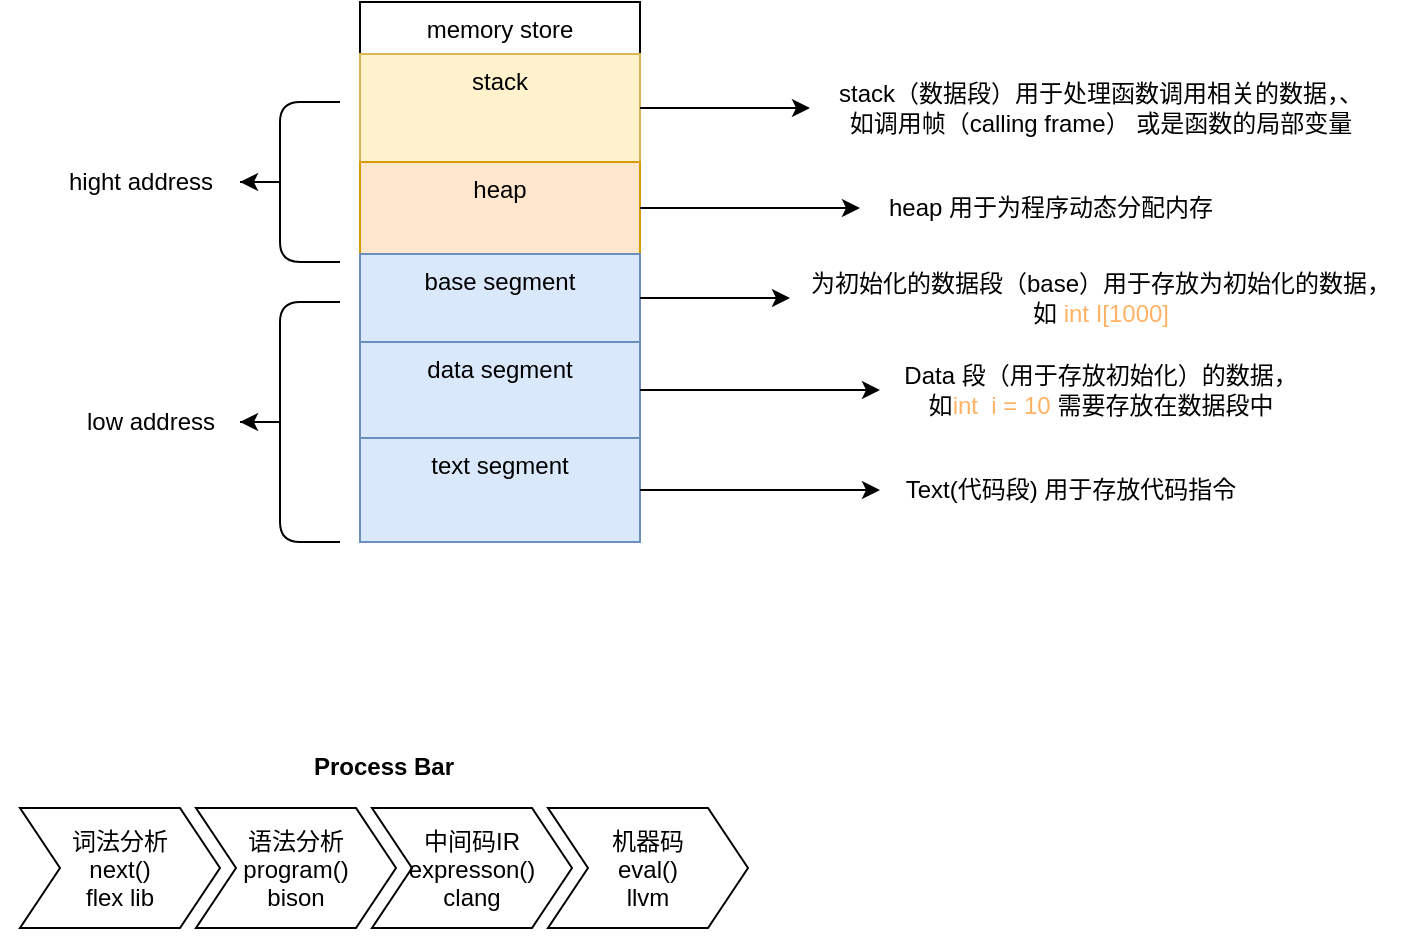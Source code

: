 <mxfile version="20.3.0" type="github">
  <diagram id="XmdqXbK0AcOZ-y48W_WI" name="Page-1">
    <mxGraphModel dx="1070" dy="852" grid="1" gridSize="10" guides="1" tooltips="1" connect="1" arrows="1" fold="1" page="1" pageScale="1" pageWidth="850" pageHeight="1100" math="0" shadow="0">
      <root>
        <mxCell id="0" />
        <mxCell id="1" parent="0" />
        <mxCell id="e4FcmgPjsHgmHNoB451O-2" value="memory store" style="swimlane;fontStyle=0;childLayout=stackLayout;horizontal=1;startSize=26;fillColor=none;horizontalStack=0;resizeParent=1;resizeParentMax=0;resizeLast=0;collapsible=1;marginBottom=0;" parent="1" vertex="1">
          <mxGeometry x="250" y="50" width="140" height="270" as="geometry">
            <mxRectangle x="80" y="60" width="110" height="30" as="alternateBounds" />
          </mxGeometry>
        </mxCell>
        <mxCell id="e4FcmgPjsHgmHNoB451O-3" value="stack" style="text;strokeColor=#d6b656;fillColor=#fff2cc;align=center;verticalAlign=top;spacingLeft=4;spacingRight=4;overflow=hidden;rotatable=0;points=[[0,0.5],[1,0.5]];portConstraint=eastwest;" parent="e4FcmgPjsHgmHNoB451O-2" vertex="1">
          <mxGeometry y="26" width="140" height="54" as="geometry" />
        </mxCell>
        <mxCell id="e4FcmgPjsHgmHNoB451O-4" value="heap" style="text;strokeColor=#d79b00;fillColor=#ffe6cc;align=center;verticalAlign=top;spacingLeft=4;spacingRight=4;overflow=hidden;rotatable=0;points=[[0,0.5],[1,0.5]];portConstraint=eastwest;" parent="e4FcmgPjsHgmHNoB451O-2" vertex="1">
          <mxGeometry y="80" width="140" height="46" as="geometry" />
        </mxCell>
        <mxCell id="e4FcmgPjsHgmHNoB451O-5" value="base segment" style="text;strokeColor=#6c8ebf;fillColor=#dae8fc;align=center;verticalAlign=top;spacingLeft=4;spacingRight=4;overflow=hidden;rotatable=0;points=[[0,0.5],[1,0.5]];portConstraint=eastwest;" parent="e4FcmgPjsHgmHNoB451O-2" vertex="1">
          <mxGeometry y="126" width="140" height="44" as="geometry" />
        </mxCell>
        <mxCell id="e4FcmgPjsHgmHNoB451O-6" value="data segment" style="text;strokeColor=#6c8ebf;fillColor=#dae8fc;align=center;verticalAlign=top;spacingLeft=4;spacingRight=4;overflow=hidden;rotatable=0;points=[[0,0.5],[1,0.5]];portConstraint=eastwest;" parent="e4FcmgPjsHgmHNoB451O-2" vertex="1">
          <mxGeometry y="170" width="140" height="48" as="geometry" />
        </mxCell>
        <mxCell id="e4FcmgPjsHgmHNoB451O-7" value="text segment" style="text;strokeColor=#6c8ebf;fillColor=#dae8fc;align=center;verticalAlign=top;spacingLeft=4;spacingRight=4;overflow=hidden;rotatable=0;points=[[0,0.5],[1,0.5]];portConstraint=eastwest;" parent="e4FcmgPjsHgmHNoB451O-2" vertex="1">
          <mxGeometry y="218" width="140" height="52" as="geometry" />
        </mxCell>
        <mxCell id="e4FcmgPjsHgmHNoB451O-8" value="hight address" style="text;html=1;align=center;verticalAlign=middle;resizable=0;points=[];autosize=1;strokeColor=none;fillColor=none;" parent="1" vertex="1">
          <mxGeometry x="90" y="125" width="100" height="30" as="geometry" />
        </mxCell>
        <mxCell id="e4FcmgPjsHgmHNoB451O-9" value="low address" style="text;html=1;align=center;verticalAlign=middle;resizable=0;points=[];autosize=1;strokeColor=none;fillColor=none;" parent="1" vertex="1">
          <mxGeometry x="100" y="245" width="90" height="30" as="geometry" />
        </mxCell>
        <mxCell id="e4FcmgPjsHgmHNoB451O-10" value="Text(代码段) 用于存放代码指令" style="text;html=1;align=center;verticalAlign=middle;resizable=0;points=[];autosize=1;strokeColor=none;fillColor=none;" parent="1" vertex="1">
          <mxGeometry x="510" y="279" width="190" height="30" as="geometry" />
        </mxCell>
        <mxCell id="e4FcmgPjsHgmHNoB451O-11" value="stack（数据段）用于处理函数调用相关的数据，、&lt;br&gt;如调用帧（calling frame） 或是函数的局部变量" style="text;html=1;align=center;verticalAlign=middle;resizable=0;points=[];autosize=1;strokeColor=none;fillColor=none;" parent="1" vertex="1">
          <mxGeometry x="475" y="83" width="290" height="40" as="geometry" />
        </mxCell>
        <mxCell id="e4FcmgPjsHgmHNoB451O-12" value="为初始化的数据段（base）用于存放为初始化的数据，&lt;br&gt;如 &lt;font color=&quot;#ffb366&quot;&gt;int I[1000]&lt;/font&gt;" style="text;html=1;align=center;verticalAlign=middle;resizable=0;points=[];autosize=1;strokeColor=none;fillColor=none;" parent="1" vertex="1">
          <mxGeometry x="465" y="178" width="310" height="40" as="geometry" />
        </mxCell>
        <mxCell id="e4FcmgPjsHgmHNoB451O-13" value="Data 段（用于存放初始化）的数据，&lt;br&gt;如&lt;font color=&quot;#ffb366&quot;&gt;int &amp;nbsp;i = 10 &lt;/font&gt;需要存放在数据段中" style="text;html=1;align=center;verticalAlign=middle;resizable=0;points=[];autosize=1;strokeColor=none;fillColor=none;" parent="1" vertex="1">
          <mxGeometry x="510" y="224" width="220" height="40" as="geometry" />
        </mxCell>
        <mxCell id="e4FcmgPjsHgmHNoB451O-14" value="&lt;font color=&quot;#000000&quot;&gt;heap 用于为程序动态分配内存&lt;/font&gt;" style="text;html=1;align=center;verticalAlign=middle;resizable=0;points=[];autosize=1;strokeColor=none;fillColor=none;fontColor=#FFB366;" parent="1" vertex="1">
          <mxGeometry x="500" y="138" width="190" height="30" as="geometry" />
        </mxCell>
        <mxCell id="e4FcmgPjsHgmHNoB451O-15" style="edgeStyle=orthogonalEdgeStyle;rounded=0;orthogonalLoop=1;jettySize=auto;html=1;exitX=1;exitY=0.5;exitDx=0;exitDy=0;fontColor=#000000;" parent="1" source="e4FcmgPjsHgmHNoB451O-4" target="e4FcmgPjsHgmHNoB451O-14" edge="1">
          <mxGeometry relative="1" as="geometry" />
        </mxCell>
        <mxCell id="e4FcmgPjsHgmHNoB451O-16" style="edgeStyle=orthogonalEdgeStyle;rounded=0;orthogonalLoop=1;jettySize=auto;html=1;exitX=1;exitY=0.5;exitDx=0;exitDy=0;fontColor=#000000;" parent="1" source="e4FcmgPjsHgmHNoB451O-3" target="e4FcmgPjsHgmHNoB451O-11" edge="1">
          <mxGeometry relative="1" as="geometry" />
        </mxCell>
        <mxCell id="e4FcmgPjsHgmHNoB451O-17" style="edgeStyle=orthogonalEdgeStyle;rounded=0;orthogonalLoop=1;jettySize=auto;html=1;exitX=1;exitY=0.5;exitDx=0;exitDy=0;fontColor=#000000;" parent="1" source="e4FcmgPjsHgmHNoB451O-5" target="e4FcmgPjsHgmHNoB451O-12" edge="1">
          <mxGeometry relative="1" as="geometry" />
        </mxCell>
        <mxCell id="e4FcmgPjsHgmHNoB451O-18" style="edgeStyle=orthogonalEdgeStyle;rounded=0;orthogonalLoop=1;jettySize=auto;html=1;exitX=1;exitY=0.5;exitDx=0;exitDy=0;fontColor=#000000;" parent="1" source="e4FcmgPjsHgmHNoB451O-6" target="e4FcmgPjsHgmHNoB451O-13" edge="1">
          <mxGeometry relative="1" as="geometry" />
        </mxCell>
        <mxCell id="e4FcmgPjsHgmHNoB451O-19" style="edgeStyle=orthogonalEdgeStyle;rounded=0;orthogonalLoop=1;jettySize=auto;html=1;exitX=1;exitY=0.5;exitDx=0;exitDy=0;fontColor=#000000;" parent="1" source="e4FcmgPjsHgmHNoB451O-7" target="e4FcmgPjsHgmHNoB451O-10" edge="1">
          <mxGeometry relative="1" as="geometry" />
        </mxCell>
        <mxCell id="e4FcmgPjsHgmHNoB451O-21" style="edgeStyle=orthogonalEdgeStyle;rounded=0;orthogonalLoop=1;jettySize=auto;html=1;fontColor=#000000;" parent="1" source="e4FcmgPjsHgmHNoB451O-20" target="e4FcmgPjsHgmHNoB451O-9" edge="1">
          <mxGeometry relative="1" as="geometry" />
        </mxCell>
        <mxCell id="e4FcmgPjsHgmHNoB451O-20" value="" style="shape=curlyBracket;whiteSpace=wrap;html=1;rounded=1;fontColor=#000000;size=0;" parent="1" vertex="1">
          <mxGeometry x="210" y="200" width="30" height="120" as="geometry" />
        </mxCell>
        <mxCell id="e4FcmgPjsHgmHNoB451O-23" style="edgeStyle=orthogonalEdgeStyle;rounded=0;orthogonalLoop=1;jettySize=auto;html=1;fontColor=#000000;" parent="1" source="e4FcmgPjsHgmHNoB451O-22" target="e4FcmgPjsHgmHNoB451O-8" edge="1">
          <mxGeometry relative="1" as="geometry" />
        </mxCell>
        <mxCell id="e4FcmgPjsHgmHNoB451O-22" value="" style="shape=curlyBracket;whiteSpace=wrap;html=1;rounded=1;fontColor=#000000;size=0;" parent="1" vertex="1">
          <mxGeometry x="210" y="100" width="30" height="80" as="geometry" />
        </mxCell>
        <mxCell id="wJA-5a4fzdP77nDxPFz7-1" value="Process Bar" style="swimlane;childLayout=stackLayout;horizontal=1;fillColor=none;horizontalStack=1;resizeParent=1;resizeParentMax=0;resizeLast=0;collapsible=0;strokeColor=none;stackBorder=10;stackSpacing=-12;resizable=1;align=center;points=[];fontColor=#000000;" vertex="1" parent="1">
          <mxGeometry x="70" y="420" width="384" height="103" as="geometry" />
        </mxCell>
        <mxCell id="wJA-5a4fzdP77nDxPFz7-2" value="词法分析&#xa;next()&#xa;flex lib" style="shape=step;perimeter=stepPerimeter;fixedSize=1;points=[];" vertex="1" parent="wJA-5a4fzdP77nDxPFz7-1">
          <mxGeometry x="10" y="33" width="100" height="60" as="geometry" />
        </mxCell>
        <mxCell id="wJA-5a4fzdP77nDxPFz7-3" value="语法分析&#xa;program()&#xa;bison" style="shape=step;perimeter=stepPerimeter;fixedSize=1;points=[];" vertex="1" parent="wJA-5a4fzdP77nDxPFz7-1">
          <mxGeometry x="98" y="33" width="100" height="60" as="geometry" />
        </mxCell>
        <mxCell id="wJA-5a4fzdP77nDxPFz7-4" value="中间码IR&#xa;expresson()&#xa;clang" style="shape=step;perimeter=stepPerimeter;fixedSize=1;points=[];" vertex="1" parent="wJA-5a4fzdP77nDxPFz7-1">
          <mxGeometry x="186" y="33" width="100" height="60" as="geometry" />
        </mxCell>
        <mxCell id="wJA-5a4fzdP77nDxPFz7-6" value="机器码&#xa;eval()&#xa;llvm" style="shape=step;perimeter=stepPerimeter;fixedSize=1;points=[];" vertex="1" parent="wJA-5a4fzdP77nDxPFz7-1">
          <mxGeometry x="274" y="33" width="100" height="60" as="geometry" />
        </mxCell>
      </root>
    </mxGraphModel>
  </diagram>
</mxfile>

